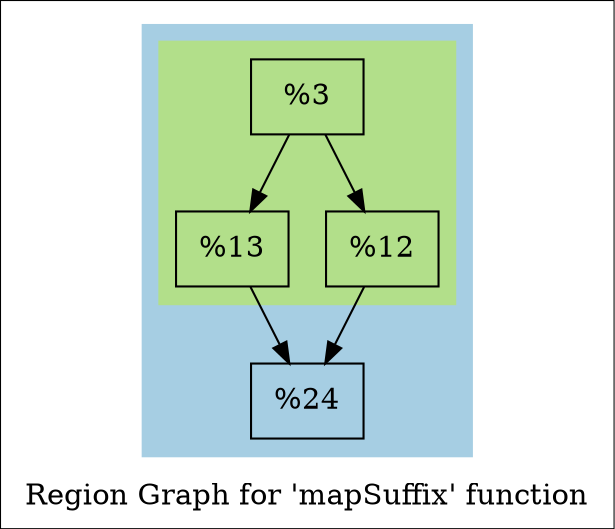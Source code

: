 digraph "Region Graph for 'mapSuffix' function" {
	label="Region Graph for 'mapSuffix' function";

	Node0x1348ab0 [shape=record,label="{%3}"];
	Node0x1348ab0 -> Node0x13a6580;
	Node0x1348ab0 -> Node0x137fa60;
	Node0x13a6580 [shape=record,label="{%13}"];
	Node0x13a6580 -> Node0x138f840;
	Node0x138f840 [shape=record,label="{%24}"];
	Node0x137fa60 [shape=record,label="{%12}"];
	Node0x137fa60 -> Node0x138f840;
	colorscheme = "paired12"
        subgraph cluster_0x139ee90 {
          label = "";
          style = filled;
          color = 1
          subgraph cluster_0x145a750 {
            label = "";
            style = filled;
            color = 3
            Node0x1348ab0;
            Node0x13a6580;
            Node0x137fa60;
          }
          Node0x138f840;
        }
}
